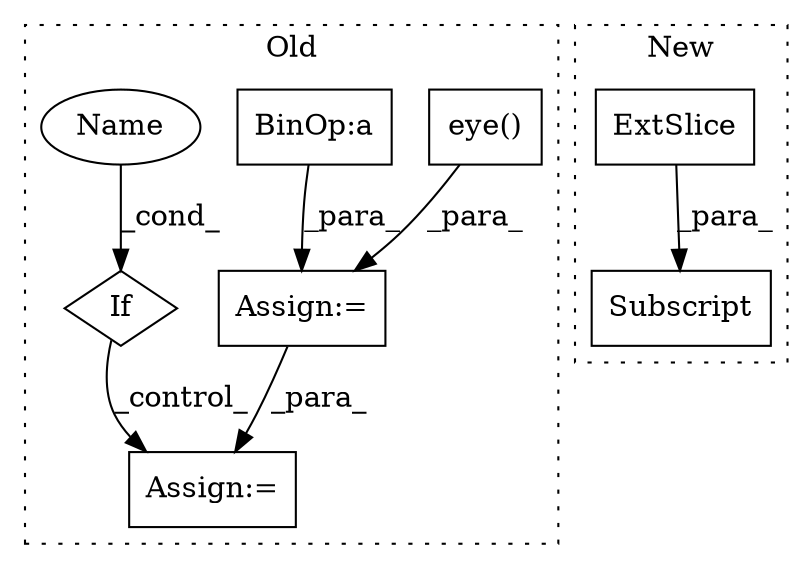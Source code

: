 digraph G {
subgraph cluster0 {
1 [label="eye()" a="75" s="3239,3264" l="8,32" shape="box"];
4 [label="Assign:=" a="68" s="3130" l="3" shape="box"];
5 [label="Assign:=" a="68" s="3586" l="10" shape="box"];
6 [label="BinOp:a" a="82" s="3159" l="3" shape="box"];
7 [label="If" a="96" s="3527" l="3" shape="diamond"];
8 [label="Name" a="87" s="3530" l="19" shape="ellipse"];
label = "Old";
style="dotted";
}
subgraph cluster1 {
2 [label="Subscript" a="63" s="4395,0" l="13,0" shape="box"];
3 [label="ExtSlice" a="85" s="4395" l="4" shape="box"];
label = "New";
style="dotted";
}
1 -> 4 [label="_para_"];
3 -> 2 [label="_para_"];
4 -> 5 [label="_para_"];
6 -> 4 [label="_para_"];
7 -> 5 [label="_control_"];
8 -> 7 [label="_cond_"];
}